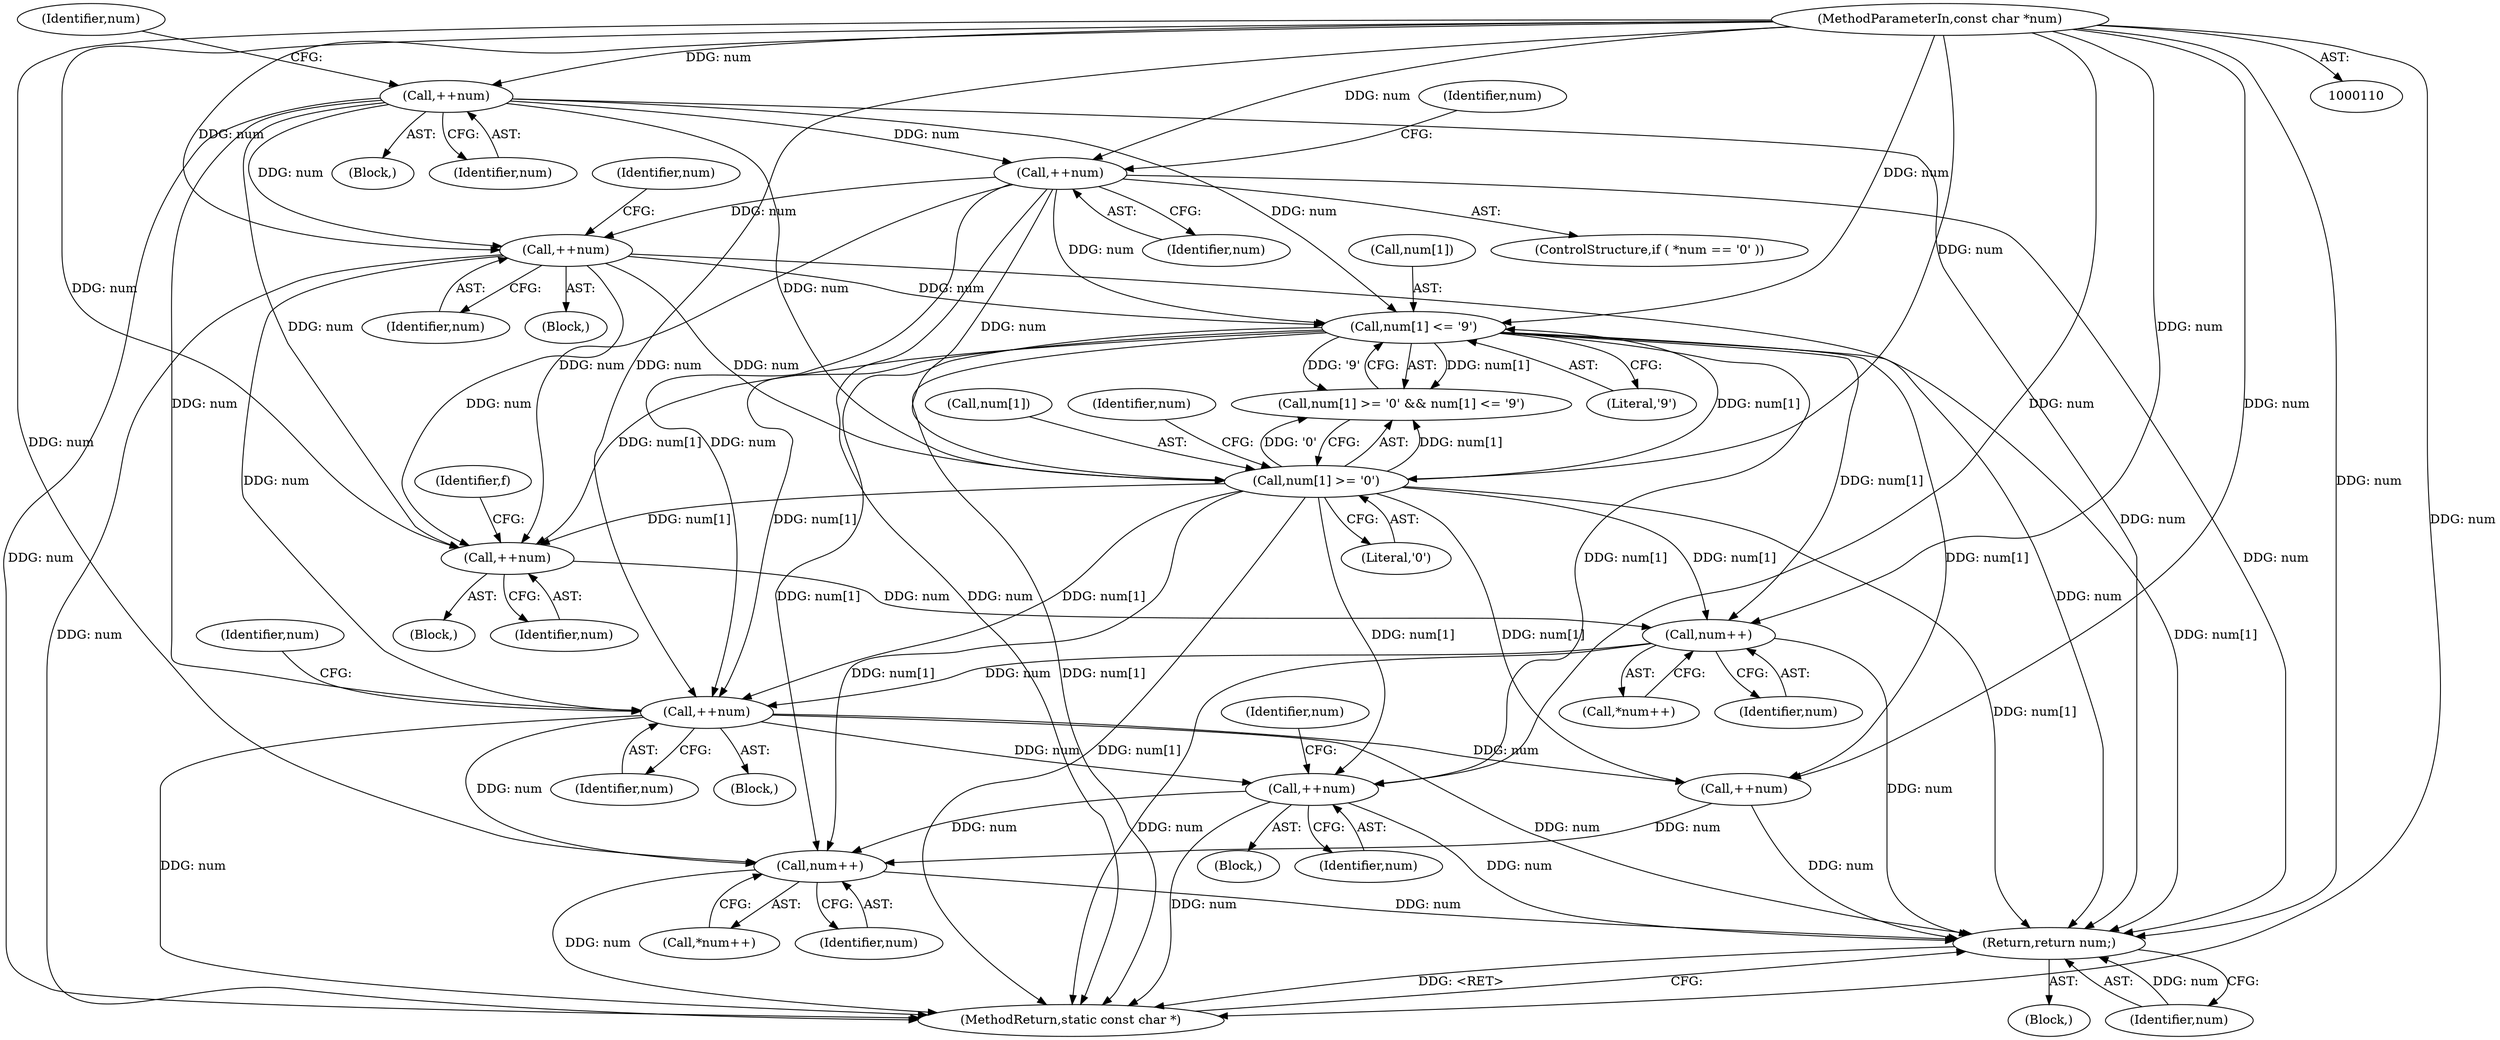 digraph "1_iperf_91f2fa59e8ed80dfbf400add0164ee0e508e412a_36@pointer" {
"1000286" [label="(Call,++num)"];
"1000266" [label="(Call,++num)"];
"1000238" [label="(Call,num++)"];
"1000226" [label="(Call,++num)"];
"1000159" [label="(Call,++num)"];
"1000152" [label="(Call,++num)"];
"1000112" [label="(MethodParameterIn,const char *num)"];
"1000194" [label="(Call,++num)"];
"1000217" [label="(Call,num[1] <= '9')"];
"1000212" [label="(Call,num[1] >= '0')"];
"1000306" [label="(Call,num++)"];
"1000357" [label="(Return,return num;)"];
"1000273" [label="(Call,++num)"];
"1000112" [label="(MethodParameterIn,const char *num)"];
"1000237" [label="(Call,*num++)"];
"1000359" [label="(MethodReturn,static const char *)"];
"1000281" [label="(Block,)"];
"1000218" [label="(Call,num[1])"];
"1000358" [label="(Identifier,num)"];
"1000222" [label="(Block,)"];
"1000213" [label="(Call,num[1])"];
"1000159" [label="(Call,++num)"];
"1000267" [label="(Identifier,num)"];
"1000227" [label="(Identifier,num)"];
"1000286" [label="(Call,++num)"];
"1000216" [label="(Literal,'0')"];
"1000271" [label="(Identifier,num)"];
"1000199" [label="(Identifier,num)"];
"1000219" [label="(Identifier,num)"];
"1000287" [label="(Identifier,num)"];
"1000113" [label="(Block,)"];
"1000165" [label="(Identifier,num)"];
"1000357" [label="(Return,return num;)"];
"1000226" [label="(Call,++num)"];
"1000221" [label="(Literal,'9')"];
"1000154" [label="(ControlStructure,if ( *num == '0' ))"];
"1000147" [label="(Block,)"];
"1000307" [label="(Identifier,num)"];
"1000306" [label="(Call,num++)"];
"1000152" [label="(Call,++num)"];
"1000292" [label="(Identifier,num)"];
"1000266" [label="(Call,++num)"];
"1000211" [label="(Call,num[1] >= '0' && num[1] <= '9')"];
"1000238" [label="(Call,num++)"];
"1000212" [label="(Call,num[1] >= '0')"];
"1000262" [label="(Block,)"];
"1000153" [label="(Identifier,num)"];
"1000173" [label="(Block,)"];
"1000157" [label="(Identifier,num)"];
"1000195" [label="(Identifier,num)"];
"1000305" [label="(Call,*num++)"];
"1000194" [label="(Call,++num)"];
"1000217" [label="(Call,num[1] <= '9')"];
"1000231" [label="(Identifier,f)"];
"1000239" [label="(Identifier,num)"];
"1000160" [label="(Identifier,num)"];
"1000286" -> "1000281"  [label="AST: "];
"1000286" -> "1000287"  [label="CFG: "];
"1000287" -> "1000286"  [label="AST: "];
"1000292" -> "1000286"  [label="CFG: "];
"1000286" -> "1000359"  [label="DDG: num"];
"1000266" -> "1000286"  [label="DDG: num"];
"1000217" -> "1000286"  [label="DDG: num[1]"];
"1000212" -> "1000286"  [label="DDG: num[1]"];
"1000112" -> "1000286"  [label="DDG: num"];
"1000286" -> "1000306"  [label="DDG: num"];
"1000286" -> "1000357"  [label="DDG: num"];
"1000266" -> "1000262"  [label="AST: "];
"1000266" -> "1000267"  [label="CFG: "];
"1000267" -> "1000266"  [label="AST: "];
"1000271" -> "1000266"  [label="CFG: "];
"1000266" -> "1000359"  [label="DDG: num"];
"1000238" -> "1000266"  [label="DDG: num"];
"1000159" -> "1000266"  [label="DDG: num"];
"1000194" -> "1000266"  [label="DDG: num"];
"1000217" -> "1000266"  [label="DDG: num[1]"];
"1000152" -> "1000266"  [label="DDG: num"];
"1000212" -> "1000266"  [label="DDG: num[1]"];
"1000112" -> "1000266"  [label="DDG: num"];
"1000266" -> "1000273"  [label="DDG: num"];
"1000266" -> "1000306"  [label="DDG: num"];
"1000266" -> "1000357"  [label="DDG: num"];
"1000238" -> "1000237"  [label="AST: "];
"1000238" -> "1000239"  [label="CFG: "];
"1000239" -> "1000238"  [label="AST: "];
"1000237" -> "1000238"  [label="CFG: "];
"1000238" -> "1000359"  [label="DDG: num"];
"1000226" -> "1000238"  [label="DDG: num"];
"1000217" -> "1000238"  [label="DDG: num[1]"];
"1000212" -> "1000238"  [label="DDG: num[1]"];
"1000112" -> "1000238"  [label="DDG: num"];
"1000238" -> "1000357"  [label="DDG: num"];
"1000226" -> "1000222"  [label="AST: "];
"1000226" -> "1000227"  [label="CFG: "];
"1000227" -> "1000226"  [label="AST: "];
"1000231" -> "1000226"  [label="CFG: "];
"1000159" -> "1000226"  [label="DDG: num"];
"1000194" -> "1000226"  [label="DDG: num"];
"1000217" -> "1000226"  [label="DDG: num[1]"];
"1000152" -> "1000226"  [label="DDG: num"];
"1000212" -> "1000226"  [label="DDG: num[1]"];
"1000112" -> "1000226"  [label="DDG: num"];
"1000159" -> "1000154"  [label="AST: "];
"1000159" -> "1000160"  [label="CFG: "];
"1000160" -> "1000159"  [label="AST: "];
"1000165" -> "1000159"  [label="CFG: "];
"1000159" -> "1000359"  [label="DDG: num"];
"1000152" -> "1000159"  [label="DDG: num"];
"1000112" -> "1000159"  [label="DDG: num"];
"1000159" -> "1000194"  [label="DDG: num"];
"1000159" -> "1000212"  [label="DDG: num"];
"1000159" -> "1000217"  [label="DDG: num"];
"1000159" -> "1000357"  [label="DDG: num"];
"1000152" -> "1000147"  [label="AST: "];
"1000152" -> "1000153"  [label="CFG: "];
"1000153" -> "1000152"  [label="AST: "];
"1000157" -> "1000152"  [label="CFG: "];
"1000152" -> "1000359"  [label="DDG: num"];
"1000112" -> "1000152"  [label="DDG: num"];
"1000152" -> "1000194"  [label="DDG: num"];
"1000152" -> "1000212"  [label="DDG: num"];
"1000152" -> "1000217"  [label="DDG: num"];
"1000152" -> "1000357"  [label="DDG: num"];
"1000112" -> "1000110"  [label="AST: "];
"1000112" -> "1000359"  [label="DDG: num"];
"1000112" -> "1000194"  [label="DDG: num"];
"1000112" -> "1000212"  [label="DDG: num"];
"1000112" -> "1000217"  [label="DDG: num"];
"1000112" -> "1000273"  [label="DDG: num"];
"1000112" -> "1000306"  [label="DDG: num"];
"1000112" -> "1000357"  [label="DDG: num"];
"1000194" -> "1000173"  [label="AST: "];
"1000194" -> "1000195"  [label="CFG: "];
"1000195" -> "1000194"  [label="AST: "];
"1000199" -> "1000194"  [label="CFG: "];
"1000194" -> "1000359"  [label="DDG: num"];
"1000194" -> "1000212"  [label="DDG: num"];
"1000194" -> "1000217"  [label="DDG: num"];
"1000194" -> "1000357"  [label="DDG: num"];
"1000217" -> "1000211"  [label="AST: "];
"1000217" -> "1000221"  [label="CFG: "];
"1000218" -> "1000217"  [label="AST: "];
"1000221" -> "1000217"  [label="AST: "];
"1000211" -> "1000217"  [label="CFG: "];
"1000217" -> "1000359"  [label="DDG: num[1]"];
"1000217" -> "1000211"  [label="DDG: num[1]"];
"1000217" -> "1000211"  [label="DDG: '9'"];
"1000212" -> "1000217"  [label="DDG: num[1]"];
"1000217" -> "1000273"  [label="DDG: num[1]"];
"1000217" -> "1000306"  [label="DDG: num[1]"];
"1000217" -> "1000357"  [label="DDG: num[1]"];
"1000212" -> "1000211"  [label="AST: "];
"1000212" -> "1000216"  [label="CFG: "];
"1000213" -> "1000212"  [label="AST: "];
"1000216" -> "1000212"  [label="AST: "];
"1000219" -> "1000212"  [label="CFG: "];
"1000211" -> "1000212"  [label="CFG: "];
"1000212" -> "1000359"  [label="DDG: num[1]"];
"1000212" -> "1000211"  [label="DDG: num[1]"];
"1000212" -> "1000211"  [label="DDG: '0'"];
"1000212" -> "1000273"  [label="DDG: num[1]"];
"1000212" -> "1000306"  [label="DDG: num[1]"];
"1000212" -> "1000357"  [label="DDG: num[1]"];
"1000306" -> "1000305"  [label="AST: "];
"1000306" -> "1000307"  [label="CFG: "];
"1000307" -> "1000306"  [label="AST: "];
"1000305" -> "1000306"  [label="CFG: "];
"1000306" -> "1000359"  [label="DDG: num"];
"1000273" -> "1000306"  [label="DDG: num"];
"1000306" -> "1000357"  [label="DDG: num"];
"1000357" -> "1000113"  [label="AST: "];
"1000357" -> "1000358"  [label="CFG: "];
"1000358" -> "1000357"  [label="AST: "];
"1000359" -> "1000357"  [label="CFG: "];
"1000357" -> "1000359"  [label="DDG: <RET>"];
"1000358" -> "1000357"  [label="DDG: num"];
"1000273" -> "1000357"  [label="DDG: num"];
}
